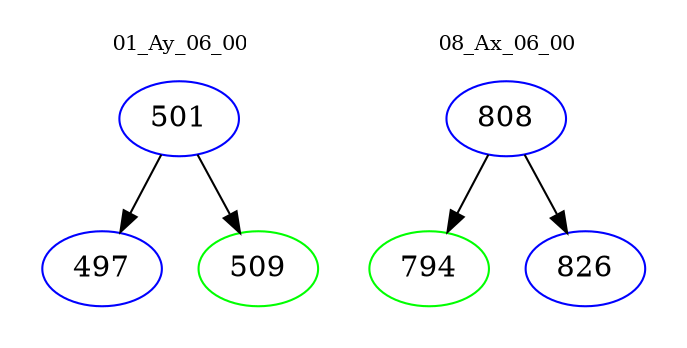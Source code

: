 digraph{
subgraph cluster_0 {
color = white
label = "01_Ay_06_00";
fontsize=10;
T0_501 [label="501", color="blue"]
T0_501 -> T0_497 [color="black"]
T0_497 [label="497", color="blue"]
T0_501 -> T0_509 [color="black"]
T0_509 [label="509", color="green"]
}
subgraph cluster_1 {
color = white
label = "08_Ax_06_00";
fontsize=10;
T1_808 [label="808", color="blue"]
T1_808 -> T1_794 [color="black"]
T1_794 [label="794", color="green"]
T1_808 -> T1_826 [color="black"]
T1_826 [label="826", color="blue"]
}
}
